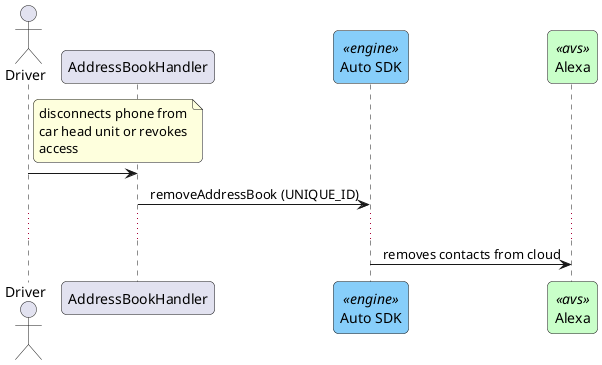 @startuml

skinparam roundcorner 10
skinparam sequenceMessageAlign center
<style>
sequenceDiagram {
    .engine {
        BackgroundColor LightSkyBlue
        BorderColor CornflowerBlue
    }
    .avs {
        BackgroundColor TECHNOLOGY
        BorderColor Green
    }
}
</style>

actor Driver Order 10
participant AddressBookHandler  order 30
participant "Auto SDK"  as AutoSDK  <<engine>> order 40
participant "Alexa" as Alexa <<avs>> order 50

note right of Driver
disconnects phone from
car head unit or revokes
access
end note

Driver -> AddressBookHandler
AddressBookHandler -> AutoSDK: removeAddressBook (UNIQUE_ID)
...

AutoSDK -> Alexa: removes contacts from cloud

@enduml
